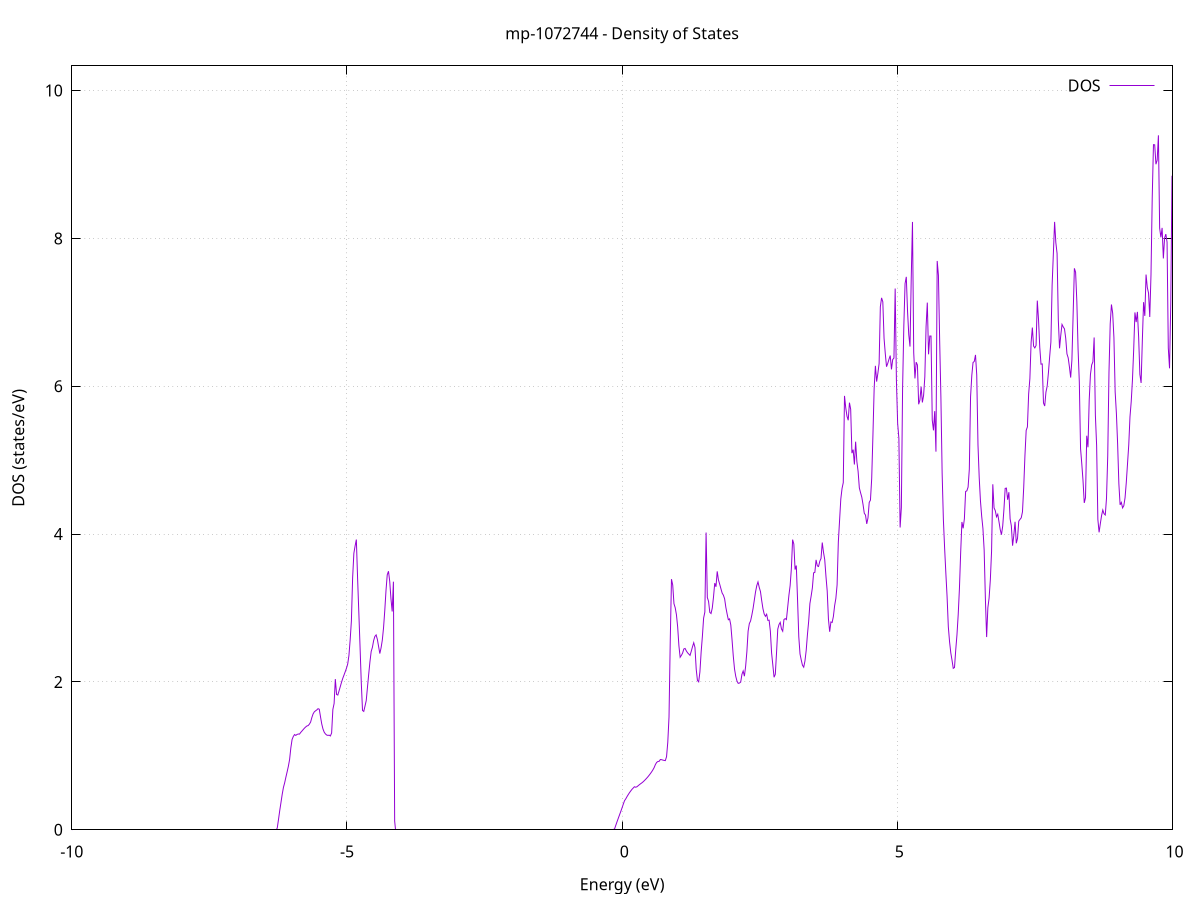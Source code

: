 set title 'mp-1072744 - Density of States'
set xlabel 'Energy (eV)'
set ylabel 'DOS (states/eV)'
set grid
set xrange [-10:10]
set yrange [0:10.334]
set xzeroaxis lt -1
set terminal png size 800,600
set output 'mp-1072744_dos_gnuplot.png'
plot '-' using 1:2 with lines title 'DOS'
-26.723900 0.000000
-26.701400 0.000000
-26.679000 0.000000
-26.656500 0.000000
-26.634100 0.000000
-26.611600 0.000000
-26.589200 0.000000
-26.566700 0.000000
-26.544200 0.000000
-26.521800 0.000000
-26.499300 0.000000
-26.476900 0.000000
-26.454400 0.000000
-26.432000 0.000000
-26.409500 0.000000
-26.387100 0.000000
-26.364600 0.000000
-26.342100 0.000000
-26.319700 0.000000
-26.297200 0.000000
-26.274800 0.000000
-26.252300 0.000000
-26.229900 0.000000
-26.207400 0.000000
-26.185000 0.000000
-26.162500 0.000000
-26.140000 0.000000
-26.117600 0.000000
-26.095100 0.000000
-26.072700 0.000000
-26.050200 0.000000
-26.027800 0.000000
-26.005300 0.000000
-25.982900 0.000000
-25.960400 0.000000
-25.937900 0.000000
-25.915500 0.000000
-25.893000 0.000000
-25.870600 0.000000
-25.848100 0.000000
-25.825700 0.000000
-25.803200 0.000000
-25.780800 0.000000
-25.758300 0.000000
-25.735800 0.000000
-25.713400 0.000000
-25.690900 0.000000
-25.668500 0.000000
-25.646000 0.000000
-25.623600 0.000000
-25.601100 0.000000
-25.578700 0.000000
-25.556200 0.000000
-25.533700 0.000000
-25.511300 0.000000
-25.488800 0.000000
-25.466400 0.000000
-25.443900 0.000000
-25.421500 0.000000
-25.399000 0.000000
-25.376600 0.000000
-25.354100 0.000000
-25.331600 0.000000
-25.309200 0.000000
-25.286700 0.000000
-25.264300 0.000000
-25.241800 0.000000
-25.219400 0.000000
-25.196900 0.000000
-25.174500 0.000000
-25.152000 0.000000
-25.129500 0.000000
-25.107100 0.000000
-25.084600 0.000000
-25.062200 0.000000
-25.039700 0.000000
-25.017300 0.000000
-24.994800 0.000000
-24.972400 0.000000
-24.949900 0.000000
-24.927400 0.000000
-24.905000 0.000000
-24.882500 0.000000
-24.860100 0.000000
-24.837600 0.000000
-24.815200 0.000000
-24.792700 0.000000
-24.770300 0.000000
-24.747800 0.000000
-24.725300 0.000000
-24.702900 0.000000
-24.680400 56.824900
-24.658000 87.672500
-24.635500 72.498700
-24.613100 77.170900
-24.590600 69.612600
-24.568200 32.044500
-24.545700 57.626400
-24.523200 23.156900
-24.500800 17.242300
-24.478300 3.954100
-24.455900 0.000000
-24.433400 0.000000
-24.411000 21.508300
-24.388500 22.389200
-24.366100 32.395800
-24.343600 0.000000
-24.321100 53.233300
-24.298700 35.852400
-24.276200 35.567600
-24.253800 21.779900
-24.231300 55.111400
-24.208900 55.398700
-24.186400 70.803100
-24.164000 33.515700
-24.141500 63.977500
-24.119000 0.000000
-24.096600 0.000000
-24.074100 0.000000
-24.051700 0.000000
-24.029200 0.000000
-24.006800 0.000000
-23.984300 0.000000
-23.961900 0.000000
-23.939400 0.000000
-23.916900 0.000000
-23.894500 0.000000
-23.872000 0.000000
-23.849600 0.000000
-23.827100 0.000000
-23.804700 0.000000
-23.782200 0.000000
-23.759800 0.000000
-23.737300 0.000000
-23.714800 0.000000
-23.692400 0.000000
-23.669900 0.000000
-23.647500 0.000000
-23.625000 0.000000
-23.602600 0.000000
-23.580100 0.000000
-23.557600 0.000000
-23.535200 0.000000
-23.512700 0.000000
-23.490300 0.000000
-23.467800 0.000000
-23.445400 0.000000
-23.422900 0.000000
-23.400500 0.000000
-23.378000 0.000000
-23.355500 0.000000
-23.333100 0.000000
-23.310600 0.000000
-23.288200 0.000000
-23.265700 0.000000
-23.243300 0.000000
-23.220800 0.000000
-23.198400 0.000000
-23.175900 0.000000
-23.153400 0.000000
-23.131000 0.000000
-23.108500 0.000000
-23.086100 0.000000
-23.063600 0.000000
-23.041200 0.000000
-23.018700 0.000000
-22.996300 0.000000
-22.973800 0.000000
-22.951300 0.000000
-22.928900 0.000000
-22.906400 0.000000
-22.884000 0.000000
-22.861500 0.000000
-22.839100 0.000000
-22.816600 0.000000
-22.794200 0.000000
-22.771700 0.000000
-22.749200 0.000000
-22.726800 0.000000
-22.704300 0.000000
-22.681900 0.000000
-22.659400 0.000000
-22.637000 0.000000
-22.614500 0.000000
-22.592100 0.000000
-22.569600 0.000000
-22.547100 0.000000
-22.524700 0.000000
-22.502200 0.000000
-22.479800 0.000000
-22.457300 0.000000
-22.434900 0.000000
-22.412400 0.000000
-22.390000 0.000000
-22.367500 0.000000
-22.345000 0.000000
-22.322600 0.000000
-22.300100 0.000000
-22.277700 0.000000
-22.255200 0.000000
-22.232800 0.000000
-22.210300 0.000000
-22.187900 0.000000
-22.165400 0.000000
-22.142900 0.000000
-22.120500 0.000000
-22.098000 0.000000
-22.075600 0.000000
-22.053100 0.000000
-22.030700 0.000000
-22.008200 0.000000
-21.985800 0.000000
-21.963300 0.000000
-21.940800 0.000000
-21.918400 0.000000
-21.895900 0.000000
-21.873500 0.000000
-21.851000 0.000000
-21.828600 0.000000
-21.806100 0.000000
-21.783700 0.000000
-21.761200 0.000000
-21.738700 0.000000
-21.716300 0.000000
-21.693800 0.000000
-21.671400 0.000000
-21.648900 0.000000
-21.626500 0.000000
-21.604000 0.000000
-21.581600 0.000000
-21.559100 0.000000
-21.536600 0.000000
-21.514200 0.000000
-21.491700 0.000000
-21.469300 0.000000
-21.446800 0.000000
-21.424400 0.000000
-21.401900 0.000000
-21.379500 0.000000
-21.357000 0.000000
-21.334500 0.000000
-21.312100 0.000000
-21.289600 0.000000
-21.267200 0.000000
-21.244700 0.000000
-21.222300 0.000000
-21.199800 0.000000
-21.177400 0.000000
-21.154900 0.000000
-21.132400 0.000000
-21.110000 0.000000
-21.087500 0.000000
-21.065100 0.000000
-21.042600 0.000000
-21.020200 0.000000
-20.997700 0.000000
-20.975300 0.000000
-20.952800 0.000000
-20.930300 0.000000
-20.907900 0.000000
-20.885400 0.000000
-20.863000 0.000000
-20.840500 0.000000
-20.818100 0.000000
-20.795600 0.000000
-20.773200 0.000000
-20.750700 0.000000
-20.728200 0.000000
-20.705800 0.000000
-20.683300 0.000000
-20.660900 0.000000
-20.638400 0.000000
-20.616000 0.000000
-20.593500 0.000000
-20.571000 0.000000
-20.548600 0.000000
-20.526100 0.000000
-20.503700 0.000000
-20.481200 0.000000
-20.458800 0.000000
-20.436300 0.000000
-20.413900 0.000000
-20.391400 0.000000
-20.368900 0.000000
-20.346500 0.000000
-20.324000 0.000000
-20.301600 0.000000
-20.279100 0.000000
-20.256700 0.000000
-20.234200 0.000000
-20.211800 0.000000
-20.189300 0.000000
-20.166800 0.000000
-20.144400 0.000000
-20.121900 0.000000
-20.099500 0.000000
-20.077000 0.000000
-20.054600 0.000000
-20.032100 0.000000
-20.009700 0.000000
-19.987200 0.000000
-19.964700 0.000000
-19.942300 0.000000
-19.919800 0.000000
-19.897400 0.000000
-19.874900 0.000000
-19.852500 0.000000
-19.830000 0.000000
-19.807600 0.000000
-19.785100 0.000000
-19.762600 0.000000
-19.740200 0.000000
-19.717700 0.000000
-19.695300 0.000000
-19.672800 0.000000
-19.650400 0.000000
-19.627900 0.000000
-19.605500 0.000000
-19.583000 0.000000
-19.560500 0.000000
-19.538100 0.000000
-19.515600 0.000000
-19.493200 0.000000
-19.470700 0.000000
-19.448300 0.000000
-19.425800 0.000000
-19.403400 0.000000
-19.380900 0.000000
-19.358400 0.000000
-19.336000 0.000000
-19.313500 0.000000
-19.291100 0.000000
-19.268600 0.000000
-19.246200 0.000000
-19.223700 0.000000
-19.201300 0.000000
-19.178800 0.000000
-19.156300 0.000000
-19.133900 0.000000
-19.111400 0.000000
-19.089000 0.000000
-19.066500 0.000000
-19.044100 0.000000
-19.021600 0.000000
-18.999200 0.000000
-18.976700 0.000000
-18.954200 0.000000
-18.931800 0.000000
-18.909300 0.000000
-18.886900 0.000000
-18.864400 0.000000
-18.842000 0.000000
-18.819500 0.000000
-18.797100 0.000000
-18.774600 0.000000
-18.752100 0.000000
-18.729700 0.000000
-18.707200 0.000000
-18.684800 0.000000
-18.662300 0.000000
-18.639900 0.000000
-18.617400 0.000000
-18.595000 0.000000
-18.572500 0.000000
-18.550000 0.000000
-18.527600 0.000000
-18.505100 0.000000
-18.482700 0.000000
-18.460200 0.000000
-18.437800 0.000000
-18.415300 0.000000
-18.392900 0.000000
-18.370400 0.000000
-18.347900 0.000000
-18.325500 0.000000
-18.303000 0.000000
-18.280600 0.000000
-18.258100 0.000000
-18.235700 0.000000
-18.213200 0.000000
-18.190800 0.000000
-18.168300 0.000000
-18.145800 0.000000
-18.123400 0.000000
-18.100900 0.000000
-18.078500 0.000000
-18.056000 0.000000
-18.033600 0.000000
-18.011100 0.000000
-17.988700 0.000000
-17.966200 0.000000
-17.943700 0.000000
-17.921300 0.000000
-17.898800 0.000000
-17.876400 0.000000
-17.853900 0.000000
-17.831500 0.000000
-17.809000 0.000000
-17.786600 0.000000
-17.764100 0.000000
-17.741600 0.000000
-17.719200 0.000000
-17.696700 0.000000
-17.674300 0.000000
-17.651800 0.000000
-17.629400 0.000000
-17.606900 0.000000
-17.584400 0.000000
-17.562000 0.000000
-17.539500 0.000000
-17.517100 0.000000
-17.494600 0.000000
-17.472200 0.000000
-17.449700 0.000000
-17.427300 0.000000
-17.404800 0.000000
-17.382300 0.000000
-17.359900 0.000000
-17.337400 0.000000
-17.315000 0.000000
-17.292500 0.000000
-17.270100 0.000000
-17.247600 0.000000
-17.225200 0.000000
-17.202700 0.000000
-17.180200 0.000000
-17.157800 0.000000
-17.135300 0.000000
-17.112900 0.000000
-17.090400 0.000000
-17.068000 0.000000
-17.045500 0.000000
-17.023100 0.000000
-17.000600 0.000000
-16.978100 0.000000
-16.955700 0.000000
-16.933200 0.000000
-16.910800 0.000000
-16.888300 0.000000
-16.865900 0.000000
-16.843400 0.000000
-16.821000 0.000000
-16.798500 0.000000
-16.776000 0.000000
-16.753600 0.000000
-16.731100 0.000000
-16.708700 0.000000
-16.686200 0.000000
-16.663800 0.000000
-16.641300 0.000000
-16.618900 0.000000
-16.596400 0.000000
-16.573900 0.000000
-16.551500 0.000000
-16.529000 0.000000
-16.506600 0.000000
-16.484100 0.000000
-16.461700 0.000000
-16.439200 0.000000
-16.416800 0.000000
-16.394300 0.000000
-16.371800 0.000000
-16.349400 0.000000
-16.326900 0.000000
-16.304500 0.000000
-16.282000 0.000000
-16.259600 0.000000
-16.237100 0.000000
-16.214700 0.000000
-16.192200 0.000000
-16.169700 0.000000
-16.147300 0.000000
-16.124800 0.000000
-16.102400 0.000000
-16.079900 0.000000
-16.057500 0.000000
-16.035000 0.000000
-16.012600 0.000000
-15.990100 0.000000
-15.967600 0.000000
-15.945200 0.000000
-15.922700 0.000000
-15.900300 0.000000
-15.877800 0.000000
-15.855400 0.000000
-15.832900 0.000000
-15.810500 0.000000
-15.788000 0.000000
-15.765500 0.000000
-15.743100 0.000000
-15.720600 0.000000
-15.698200 0.000000
-15.675700 0.000000
-15.653300 0.000000
-15.630800 0.000000
-15.608400 0.000000
-15.585900 0.000000
-15.563400 0.000000
-15.541000 0.000000
-15.518500 0.000000
-15.496100 0.000000
-15.473600 0.000000
-15.451200 0.000000
-15.428700 0.000000
-15.406300 0.000000
-15.383800 0.000000
-15.361300 0.000000
-15.338900 0.000000
-15.316400 0.000000
-15.294000 0.000000
-15.271500 0.000000
-15.249100 0.000000
-15.226600 0.000000
-15.204200 0.000000
-15.181700 0.000000
-15.159200 0.000000
-15.136800 0.000000
-15.114300 0.000000
-15.091900 0.000000
-15.069400 0.000000
-15.047000 0.000000
-15.024500 0.000000
-15.002100 0.000000
-14.979600 0.000000
-14.957100 0.000000
-14.934700 0.000000
-14.912200 0.000000
-14.889800 0.000000
-14.867300 0.000000
-14.844900 0.000000
-14.822400 0.000000
-14.800000 0.000000
-14.777500 0.000000
-14.755000 0.000000
-14.732600 0.000000
-14.710100 0.000000
-14.687700 0.000000
-14.665200 0.000000
-14.642800 0.000000
-14.620300 0.000000
-14.597900 0.000000
-14.575400 0.000000
-14.552900 0.000000
-14.530500 0.000000
-14.508000 0.000000
-14.485600 0.000000
-14.463100 0.000000
-14.440700 0.000000
-14.418200 0.000000
-14.395700 0.000000
-14.373300 0.000000
-14.350800 0.000000
-14.328400 0.000000
-14.305900 0.000000
-14.283500 0.000000
-14.261000 0.000000
-14.238600 0.000000
-14.216100 0.000000
-14.193600 0.000000
-14.171200 0.000000
-14.148700 0.000000
-14.126300 0.000000
-14.103800 0.000000
-14.081400 0.000000
-14.058900 0.000000
-14.036500 0.000000
-14.014000 0.000000
-13.991500 0.000000
-13.969100 0.000000
-13.946600 0.000000
-13.924200 0.000000
-13.901700 0.000000
-13.879300 0.000000
-13.856800 0.000000
-13.834400 0.000000
-13.811900 0.000000
-13.789400 0.000000
-13.767000 0.000000
-13.744500 0.000000
-13.722100 0.000000
-13.699600 0.000000
-13.677200 0.000000
-13.654700 0.000000
-13.632300 0.000000
-13.609800 0.000000
-13.587300 0.000000
-13.564900 0.000000
-13.542400 0.000000
-13.520000 0.000000
-13.497500 0.000000
-13.475100 0.000000
-13.452600 0.000000
-13.430200 0.000000
-13.407700 0.000000
-13.385200 0.000000
-13.362800 0.000000
-13.340300 0.000000
-13.317900 0.000000
-13.295400 0.000000
-13.273000 0.000000
-13.250500 0.000000
-13.228100 0.000000
-13.205600 0.000000
-13.183100 0.000000
-13.160700 0.000000
-13.138200 0.000000
-13.115800 0.000000
-13.093300 0.000000
-13.070900 0.000000
-13.048400 0.000000
-13.026000 0.000000
-13.003500 0.000000
-12.981000 0.000000
-12.958600 0.000000
-12.936100 0.000000
-12.913700 0.000000
-12.891200 0.000000
-12.868800 0.000000
-12.846300 0.000000
-12.823900 0.000000
-12.801400 0.000000
-12.778900 0.000000
-12.756500 0.000000
-12.734000 0.000000
-12.711600 0.000000
-12.689100 0.000000
-12.666700 0.000000
-12.644200 0.000000
-12.621800 0.000000
-12.599300 0.000000
-12.576800 0.000000
-12.554400 0.000000
-12.531900 0.000000
-12.509500 0.000000
-12.487000 0.000000
-12.464600 0.000000
-12.442100 0.000000
-12.419700 0.000000
-12.397200 0.000000
-12.374700 0.000000
-12.352300 0.000000
-12.329800 0.000000
-12.307400 0.000000
-12.284900 0.000000
-12.262500 0.000000
-12.240000 0.000000
-12.217600 0.000000
-12.195100 0.000000
-12.172600 0.000000
-12.150200 0.000000
-12.127700 0.000000
-12.105300 0.000000
-12.082800 0.000000
-12.060400 0.000000
-12.037900 0.000000
-12.015500 0.000000
-11.993000 0.000000
-11.970500 0.000000
-11.948100 0.000000
-11.925600 0.000000
-11.903200 0.000000
-11.880700 0.000000
-11.858300 0.000000
-11.835800 0.000000
-11.813400 0.000000
-11.790900 0.000000
-11.768400 0.000000
-11.746000 0.000000
-11.723500 0.000000
-11.701100 0.000000
-11.678600 0.000000
-11.656200 0.000000
-11.633700 0.000000
-11.611300 0.000000
-11.588800 0.000000
-11.566300 0.000000
-11.543900 0.000000
-11.521400 0.000000
-11.499000 0.000000
-11.476500 0.000000
-11.454100 0.000000
-11.431600 0.000000
-11.409100 0.000000
-11.386700 0.000000
-11.364200 0.000000
-11.341800 0.000000
-11.319300 0.000000
-11.296900 0.000000
-11.274400 0.000000
-11.252000 0.000000
-11.229500 0.000000
-11.207000 0.000000
-11.184600 0.000000
-11.162100 0.000000
-11.139700 0.000000
-11.117200 0.000000
-11.094800 0.000000
-11.072300 0.000000
-11.049900 0.000000
-11.027400 0.000000
-11.004900 0.000000
-10.982500 0.000000
-10.960000 0.000000
-10.937600 0.000000
-10.915100 0.000000
-10.892700 0.000000
-10.870200 0.000000
-10.847800 0.000000
-10.825300 0.000000
-10.802800 0.000000
-10.780400 0.000000
-10.757900 0.000000
-10.735500 0.000000
-10.713000 0.000000
-10.690600 0.000000
-10.668100 0.000000
-10.645700 0.000000
-10.623200 0.000000
-10.600700 0.000000
-10.578300 0.000000
-10.555800 0.000000
-10.533400 0.000000
-10.510900 0.000000
-10.488500 0.000000
-10.466000 0.000000
-10.443600 0.000000
-10.421100 0.000000
-10.398600 0.000000
-10.376200 0.000000
-10.353700 0.000000
-10.331300 0.000000
-10.308800 0.000000
-10.286400 0.000000
-10.263900 0.000000
-10.241500 0.000000
-10.219000 0.000000
-10.196500 0.000000
-10.174100 0.000000
-10.151600 0.000000
-10.129200 0.000000
-10.106700 0.000000
-10.084300 0.000000
-10.061800 0.000000
-10.039400 0.000000
-10.016900 0.000000
-9.994400 0.000000
-9.972000 0.000000
-9.949500 0.000000
-9.927100 0.000000
-9.904600 0.000000
-9.882200 0.000000
-9.859700 0.000000
-9.837300 0.000000
-9.814800 0.000000
-9.792300 0.000000
-9.769900 0.000000
-9.747400 0.000000
-9.725000 0.000000
-9.702500 0.000000
-9.680100 0.000000
-9.657600 0.000000
-9.635200 0.000000
-9.612700 0.000000
-9.590200 0.000000
-9.567800 0.000000
-9.545300 0.000000
-9.522900 0.000000
-9.500400 0.000000
-9.478000 0.000000
-9.455500 0.000000
-9.433100 0.000000
-9.410600 0.000000
-9.388100 0.000000
-9.365700 0.000000
-9.343200 0.000000
-9.320800 0.000000
-9.298300 0.000000
-9.275900 0.000000
-9.253400 0.000000
-9.231000 0.000000
-9.208500 0.000000
-9.186000 0.000000
-9.163600 0.000000
-9.141100 0.000000
-9.118700 0.000000
-9.096200 0.000000
-9.073800 0.000000
-9.051300 0.000000
-9.028900 0.000000
-9.006400 0.000000
-8.983900 0.000000
-8.961500 0.000000
-8.939000 0.000000
-8.916600 0.000000
-8.894100 0.000000
-8.871700 0.000000
-8.849200 0.000000
-8.826800 0.000000
-8.804300 0.000000
-8.781800 0.000000
-8.759400 0.000000
-8.736900 0.000000
-8.714500 0.000000
-8.692000 0.000000
-8.669600 0.000000
-8.647100 0.000000
-8.624700 0.000000
-8.602200 0.000000
-8.579700 0.000000
-8.557300 0.000000
-8.534800 0.000000
-8.512400 0.000000
-8.489900 0.000000
-8.467500 0.000000
-8.445000 0.000000
-8.422500 0.000000
-8.400100 0.000000
-8.377600 0.000000
-8.355200 0.000000
-8.332700 0.000000
-8.310300 0.000000
-8.287800 0.000000
-8.265400 0.000000
-8.242900 0.000000
-8.220400 0.000000
-8.198000 0.000000
-8.175500 0.000000
-8.153100 0.000000
-8.130600 0.000000
-8.108200 0.000000
-8.085700 0.000000
-8.063300 0.000000
-8.040800 0.000000
-8.018300 0.000000
-7.995900 0.000000
-7.973400 0.000000
-7.951000 0.000000
-7.928500 0.000000
-7.906100 0.000000
-7.883600 0.000000
-7.861200 0.000000
-7.838700 0.000000
-7.816200 0.000000
-7.793800 0.000000
-7.771300 0.000000
-7.748900 0.000000
-7.726400 0.000000
-7.704000 0.000000
-7.681500 0.000000
-7.659100 0.000000
-7.636600 0.000000
-7.614100 0.000000
-7.591700 0.000000
-7.569200 0.000000
-7.546800 0.000000
-7.524300 0.000000
-7.501900 0.000000
-7.479400 0.000000
-7.457000 0.000000
-7.434500 0.000000
-7.412000 0.000000
-7.389600 0.000000
-7.367100 0.000000
-7.344700 0.000000
-7.322200 0.000000
-7.299800 0.000000
-7.277300 0.000000
-7.254900 0.000000
-7.232400 0.000000
-7.209900 0.000000
-7.187500 0.000000
-7.165000 0.000000
-7.142600 0.000000
-7.120100 0.000000
-7.097700 0.000000
-7.075200 0.000000
-7.052800 0.000000
-7.030300 0.000000
-7.007800 0.000000
-6.985400 0.000000
-6.962900 0.000000
-6.940500 0.000000
-6.918000 0.000000
-6.895600 0.000000
-6.873100 0.000000
-6.850700 0.000000
-6.828200 0.000000
-6.805700 0.000000
-6.783300 0.000000
-6.760800 0.000000
-6.738400 0.000000
-6.715900 0.000000
-6.693500 0.000000
-6.671000 0.000000
-6.648600 0.000000
-6.626100 0.000000
-6.603600 0.000000
-6.581200 0.000000
-6.558700 0.000000
-6.536300 0.000000
-6.513800 0.000000
-6.491400 0.000000
-6.468900 0.000000
-6.446500 0.000000
-6.424000 0.000000
-6.401500 0.000000
-6.379100 0.000000
-6.356600 0.000000
-6.334200 0.000000
-6.311700 0.000000
-6.289300 0.000000
-6.266800 0.024900
-6.244400 0.137500
-6.221900 0.258400
-6.199400 0.367200
-6.177000 0.478200
-6.154500 0.572900
-6.132100 0.635500
-6.109600 0.712200
-6.087200 0.783900
-6.064700 0.859300
-6.042300 0.951500
-6.019800 1.108000
-5.997300 1.221000
-5.974900 1.262300
-5.952400 1.288100
-5.930000 1.276700
-5.907500 1.289600
-5.885100 1.295500
-5.862600 1.294200
-5.840200 1.317100
-5.817700 1.336100
-5.795200 1.355500
-5.772800 1.374300
-5.750300 1.390700
-5.727900 1.404400
-5.705400 1.409500
-5.683000 1.428800
-5.660500 1.457300
-5.638100 1.518400
-5.615600 1.567500
-5.593100 1.595600
-5.570700 1.609300
-5.548200 1.621400
-5.525800 1.638100
-5.503300 1.630800
-5.480900 1.528700
-5.458400 1.431900
-5.436000 1.363900
-5.413500 1.319900
-5.391000 1.296500
-5.368600 1.281700
-5.346100 1.276700
-5.323700 1.279900
-5.301200 1.269100
-5.278800 1.309600
-5.256300 1.627600
-5.233800 1.707600
-5.211400 2.038700
-5.188900 1.830200
-5.166500 1.822600
-5.144000 1.878100
-5.121600 1.936300
-5.099100 1.995200
-5.076700 2.047900
-5.054200 2.092600
-5.031700 2.137800
-5.009300 2.185100
-4.986800 2.242100
-4.964400 2.357900
-4.941900 2.568900
-4.919500 2.826000
-4.897000 3.413000
-4.874600 3.741600
-4.852100 3.840100
-4.829600 3.926100
-4.807200 3.409800
-4.784700 2.940400
-4.762300 2.474500
-4.739800 1.987600
-4.717400 1.614000
-4.694900 1.601200
-4.672500 1.672300
-4.650000 1.747200
-4.627500 1.927600
-4.605100 2.104200
-4.582600 2.273300
-4.560200 2.411500
-4.537700 2.468500
-4.515300 2.559600
-4.492800 2.615800
-4.470400 2.636100
-4.447900 2.576400
-4.425400 2.479900
-4.403000 2.383600
-4.380500 2.460100
-4.358100 2.564700
-4.335600 2.731500
-4.313200 2.964200
-4.290700 3.237900
-4.268300 3.449400
-4.245800 3.497500
-4.223300 3.362200
-4.200900 3.126700
-4.178400 2.953200
-4.156000 3.355900
-4.133500 0.118000
-4.111100 0.000000
-4.088600 0.000000
-4.066200 0.000000
-4.043700 0.000000
-4.021200 0.000000
-3.998800 0.000000
-3.976300 0.000000
-3.953900 0.000000
-3.931400 0.000000
-3.909000 0.000000
-3.886500 0.000000
-3.864100 0.000000
-3.841600 0.000000
-3.819100 0.000000
-3.796700 0.000000
-3.774200 0.000000
-3.751800 0.000000
-3.729300 0.000000
-3.706900 0.000000
-3.684400 0.000000
-3.662000 0.000000
-3.639500 0.000000
-3.617000 0.000000
-3.594600 0.000000
-3.572100 0.000000
-3.549700 0.000000
-3.527200 0.000000
-3.504800 0.000000
-3.482300 0.000000
-3.459900 0.000000
-3.437400 0.000000
-3.414900 0.000000
-3.392500 0.000000
-3.370000 0.000000
-3.347600 0.000000
-3.325100 0.000000
-3.302700 0.000000
-3.280200 0.000000
-3.257800 0.000000
-3.235300 0.000000
-3.212800 0.000000
-3.190400 0.000000
-3.167900 0.000000
-3.145500 0.000000
-3.123000 0.000000
-3.100600 0.000000
-3.078100 0.000000
-3.055700 0.000000
-3.033200 0.000000
-3.010700 0.000000
-2.988300 0.000000
-2.965800 0.000000
-2.943400 0.000000
-2.920900 0.000000
-2.898500 0.000000
-2.876000 0.000000
-2.853600 0.000000
-2.831100 0.000000
-2.808600 0.000000
-2.786200 0.000000
-2.763700 0.000000
-2.741300 0.000000
-2.718800 0.000000
-2.696400 0.000000
-2.673900 0.000000
-2.651500 0.000000
-2.629000 0.000000
-2.606500 0.000000
-2.584100 0.000000
-2.561600 0.000000
-2.539200 0.000000
-2.516700 0.000000
-2.494300 0.000000
-2.471800 0.000000
-2.449400 0.000000
-2.426900 0.000000
-2.404400 0.000000
-2.382000 0.000000
-2.359500 0.000000
-2.337100 0.000000
-2.314600 0.000000
-2.292200 0.000000
-2.269700 0.000000
-2.247200 0.000000
-2.224800 0.000000
-2.202300 0.000000
-2.179900 0.000000
-2.157400 0.000000
-2.135000 0.000000
-2.112500 0.000000
-2.090100 0.000000
-2.067600 0.000000
-2.045100 0.000000
-2.022700 0.000000
-2.000200 0.000000
-1.977800 0.000000
-1.955300 0.000000
-1.932900 0.000000
-1.910400 0.000000
-1.888000 0.000000
-1.865500 0.000000
-1.843000 0.000000
-1.820600 0.000000
-1.798100 0.000000
-1.775700 0.000000
-1.753200 0.000000
-1.730800 0.000000
-1.708300 0.000000
-1.685900 0.000000
-1.663400 0.000000
-1.640900 0.000000
-1.618500 0.000000
-1.596000 0.000000
-1.573600 0.000000
-1.551100 0.000000
-1.528700 0.000000
-1.506200 0.000000
-1.483800 0.000000
-1.461300 0.000000
-1.438800 0.000000
-1.416400 0.000000
-1.393900 0.000000
-1.371500 0.000000
-1.349000 0.000000
-1.326600 0.000000
-1.304100 0.000000
-1.281700 0.000000
-1.259200 0.000000
-1.236700 0.000000
-1.214300 0.000000
-1.191800 0.000000
-1.169400 0.000000
-1.146900 0.000000
-1.124500 0.000000
-1.102000 0.000000
-1.079600 0.000000
-1.057100 0.000000
-1.034600 0.000000
-1.012200 0.000000
-0.989700 0.000000
-0.967300 0.000000
-0.944800 0.000000
-0.922400 0.000000
-0.899900 0.000000
-0.877500 0.000000
-0.855000 0.000000
-0.832500 0.000000
-0.810100 0.000000
-0.787600 0.000000
-0.765200 0.000000
-0.742700 0.000000
-0.720300 0.000000
-0.697800 0.000000
-0.675400 0.000000
-0.652900 0.000000
-0.630400 0.000000
-0.608000 0.000000
-0.585500 0.000000
-0.563100 0.000000
-0.540600 0.000000
-0.518200 0.000000
-0.495700 0.000000
-0.473300 0.000000
-0.450800 0.000000
-0.428300 0.000000
-0.405900 0.000000
-0.383400 0.000000
-0.361000 0.000000
-0.338500 0.000000
-0.316100 0.000000
-0.293600 0.000000
-0.271200 0.000000
-0.248700 0.000000
-0.226200 0.000000
-0.203800 0.000000
-0.181300 0.000000
-0.158900 0.000000
-0.136400 0.014300
-0.114000 0.063500
-0.091500 0.111500
-0.069100 0.158000
-0.046600 0.203800
-0.024100 0.249500
-0.001700 0.296900
0.020800 0.346100
0.043200 0.393500
0.065700 0.418100
0.088100 0.448100
0.110600 0.475800
0.133000 0.501500
0.155500 0.524600
0.178000 0.546600
0.200400 0.564200
0.222900 0.581900
0.245300 0.575600
0.267800 0.581600
0.290200 0.595500
0.312700 0.609600
0.335100 0.622400
0.357600 0.634300
0.380100 0.648100
0.402500 0.664200
0.425000 0.681100
0.447400 0.699200
0.469900 0.718400
0.492300 0.739300
0.514800 0.761500
0.537200 0.785100
0.559700 0.811700
0.582200 0.842100
0.604600 0.882900
0.627100 0.911100
0.649500 0.923700
0.672000 0.925900
0.694400 0.950200
0.716900 0.948300
0.739300 0.942700
0.761800 0.938600
0.784300 0.935600
0.806700 0.988200
0.829200 1.183800
0.851600 1.526800
0.874100 2.555400
0.896500 3.390300
0.919000 3.311000
0.941500 3.058700
0.963900 3.004500
0.986400 2.909700
1.008800 2.744200
1.031300 2.490500
1.053700 2.333800
1.076200 2.358900
1.098600 2.390800
1.121100 2.446200
1.143600 2.453100
1.166000 2.420100
1.188500 2.394700
1.210900 2.377300
1.233400 2.359300
1.255800 2.414300
1.278300 2.476000
1.300700 2.530000
1.323200 2.465500
1.345700 2.173600
1.368100 2.020200
1.390600 2.001500
1.413000 2.134700
1.435500 2.404900
1.457900 2.615400
1.480400 2.863800
1.502800 2.945000
1.525300 4.021300
1.547800 3.142500
1.570200 3.089700
1.592700 2.941200
1.615100 2.925400
1.637600 2.999200
1.660000 3.148600
1.682500 3.336500
1.704900 3.287200
1.727400 3.495900
1.749900 3.380000
1.772300 3.323100
1.794800 3.261200
1.817200 3.201900
1.839700 3.173500
1.862100 3.123600
1.884600 3.008100
1.907000 2.920700
1.929500 2.841600
1.952000 2.852700
1.974400 2.769600
1.996900 2.570200
2.019300 2.350700
2.041800 2.174900
2.064200 2.075800
2.086700 2.011400
2.109100 1.980700
2.131600 1.984900
2.154100 1.997800
2.176500 2.102500
2.199000 2.148500
2.221400 2.077500
2.243900 2.212300
2.266300 2.409200
2.288800 2.687100
2.311200 2.789500
2.333700 2.824900
2.356200 2.903100
2.378600 2.992200
2.401100 3.104800
2.423500 3.216700
2.446000 3.302200
2.468400 3.353000
2.490900 3.279100
2.513300 3.222500
2.535800 3.100400
2.558300 2.991200
2.580700 2.919200
2.603200 2.887500
2.625600 2.915900
2.648100 2.832600
2.670500 2.835300
2.693000 2.687100
2.715400 2.392900
2.737900 2.228700
2.760400 2.063400
2.782800 2.102900
2.805300 2.395500
2.827700 2.714500
2.850200 2.776400
2.872600 2.806000
2.895100 2.716100
2.917500 2.685900
2.940000 2.843900
2.962500 2.856600
2.984900 2.843400
3.007400 3.007000
3.029800 3.170500
3.052300 3.302900
3.074700 3.531300
3.097200 3.925300
3.119600 3.865400
3.142100 3.520000
3.164600 3.574400
3.187000 3.115600
3.209500 2.611700
3.231900 2.378400
3.254400 2.296400
3.276800 2.225100
3.299300 2.199400
3.321700 2.283100
3.344200 2.425900
3.366700 2.639600
3.389100 2.819000
3.411600 3.059200
3.434000 3.161200
3.456500 3.272400
3.478900 3.476000
3.501400 3.481300
3.523800 3.651100
3.546300 3.569900
3.568800 3.562000
3.591200 3.631900
3.613700 3.670800
3.636100 3.885600
3.658600 3.753900
3.681000 3.654700
3.703500 3.427200
3.725900 3.230600
3.748400 2.850600
3.770900 2.678600
3.793300 2.811200
3.815800 2.804700
3.838200 2.885200
3.860700 3.030400
3.883100 3.129000
3.905600 3.312100
3.928100 3.892500
3.950500 4.181500
3.973000 4.474300
3.995400 4.616000
4.017900 4.696600
4.040300 5.869700
4.062800 5.709300
4.085200 5.595200
4.107700 5.539700
4.130200 5.778000
4.152600 5.688300
4.175100 5.094700
4.197500 5.142300
4.220000 4.941400
4.242400 5.249800
4.264900 4.981400
4.287300 4.848600
4.309800 4.624700
4.332300 4.559200
4.354700 4.499200
4.377200 4.399100
4.399600 4.282500
4.422100 4.256700
4.444500 4.138200
4.467000 4.219800
4.489400 4.428600
4.511900 4.459600
4.534400 4.751800
4.556800 5.336000
4.579300 5.974600
4.601700 6.276500
4.624200 6.062900
4.646600 6.175500
4.669100 6.307100
4.691500 7.074600
4.714000 7.195700
4.736500 7.141600
4.758900 6.648900
4.781400 6.440500
4.803800 6.264500
4.826300 6.310500
4.848700 6.365300
4.871200 6.415200
4.893600 6.228200
4.916100 6.361800
4.938600 6.381700
4.961000 7.322200
4.983500 6.078700
5.005900 5.497500
5.028400 5.295300
5.050800 4.089400
5.073300 4.358900
5.095700 5.971400
5.118200 6.813800
5.140700 7.388800
5.163100 7.479900
5.185600 7.015100
5.208000 6.697500
5.230500 6.536500
5.252900 7.462000
5.275400 8.222900
5.297800 6.455300
5.320300 6.106000
5.342800 6.325800
5.365200 6.287800
5.387700 5.756200
5.410100 5.812300
5.432600 5.995000
5.455000 5.780900
5.477500 5.877000
5.499900 6.127900
5.522400 6.806300
5.544900 7.131400
5.567300 6.432000
5.589800 6.679400
5.612200 6.679100
5.634700 5.541800
5.657100 5.403500
5.679600 5.663400
5.702000 5.114900
5.724500 7.694700
5.747000 7.499800
5.769400 6.617300
5.791900 5.851400
5.814300 4.821800
5.836800 4.198500
5.859200 3.813500
5.881700 3.471800
5.904100 3.155300
5.926600 2.746700
5.949100 2.544200
5.971500 2.394300
5.994000 2.293100
6.016400 2.183900
6.038900 2.194900
6.061300 2.433800
6.083800 2.637400
6.106200 2.909600
6.128700 3.265200
6.151200 3.753200
6.173600 4.163800
6.196100 4.078400
6.218500 4.207200
6.241000 4.576400
6.263400 4.585000
6.285900 4.635600
6.308300 4.877600
6.330800 5.856700
6.353300 6.146300
6.375700 6.320700
6.398200 6.336100
6.420600 6.423900
6.443100 6.152600
6.465500 5.208400
6.488000 4.763800
6.510400 4.450000
6.532900 4.242000
6.555400 4.076500
6.577800 3.783300
6.600300 3.122000
6.622700 2.607500
6.645200 3.003800
6.667600 3.135100
6.690100 3.382500
6.712500 3.767900
6.735000 4.674000
6.757500 4.354400
6.779900 4.317800
6.802400 4.233900
6.824800 4.268600
6.847300 4.167300
6.869700 4.060700
6.892200 3.991900
6.914700 4.107800
6.937100 4.333100
6.959600 4.618300
6.982000 4.622200
7.004500 4.464800
7.026900 4.566700
7.049400 4.206000
7.071800 4.110400
7.094300 3.843300
7.116800 3.983400
7.139200 4.167000
7.161700 3.875800
7.184100 3.941900
7.206600 4.174900
7.229000 4.198700
7.251500 4.220100
7.273900 4.300200
7.296400 4.627300
7.318900 5.062600
7.341300 5.403200
7.363800 5.450000
7.386200 5.895800
7.408700 6.104100
7.431100 6.593400
7.453600 6.793900
7.476000 6.543200
7.498500 6.518500
7.521000 6.552000
7.543400 7.158100
7.565900 6.897900
7.588300 6.526800
7.610800 6.298500
7.633200 6.301900
7.655700 5.774000
7.678100 5.732500
7.700600 5.920500
7.723100 6.002200
7.745500 6.183100
7.768000 6.400300
7.790400 6.598900
7.812900 7.370100
7.835300 7.792800
7.857800 8.223700
7.880200 7.943600
7.902700 7.796600
7.925200 6.898700
7.947600 6.513000
7.970100 6.690900
7.992500 6.836200
8.015000 6.802800
8.037400 6.776200
8.059900 6.648800
8.082300 6.437800
8.104800 6.384100
8.127300 6.261300
8.149700 6.117900
8.172200 6.354200
8.194600 6.971400
8.217100 7.595200
8.239500 7.541800
8.262000 7.144200
8.284400 6.502500
8.306900 6.055600
8.329400 5.156000
8.351800 4.950200
8.374300 4.721500
8.396700 4.421900
8.419200 4.492300
8.441600 5.330400
8.464100 5.174600
8.486500 5.810700
8.509000 6.157800
8.531500 6.287800
8.553900 6.331500
8.576400 6.660000
8.598800 5.608200
8.621300 5.199200
8.643700 4.198800
8.666200 4.024000
8.688600 4.140800
8.711100 4.250000
8.733600 4.326100
8.756000 4.275100
8.778500 4.258500
8.800900 4.484600
8.823400 5.058500
8.845800 6.189800
8.868300 6.845200
8.890700 7.105900
8.913200 6.987300
8.935700 6.657000
8.958100 5.924400
8.980600 5.633700
9.003000 5.218700
9.025500 4.681100
9.047900 4.395700
9.070400 4.428600
9.092800 4.354300
9.115300 4.383400
9.137800 4.491100
9.160200 4.696500
9.182700 4.950900
9.205100 5.206200
9.227600 5.586600
9.250000 5.792800
9.272500 6.087000
9.294900 6.496400
9.317400 6.998500
9.339900 6.868400
9.362300 7.006100
9.384800 6.666500
9.407200 6.160900
9.429700 6.044700
9.452100 6.619900
9.474600 7.137900
9.497000 6.952000
9.519500 7.510700
9.542000 7.337000
9.564400 7.261700
9.586900 6.937300
9.609300 7.510100
9.631800 8.552200
9.654200 9.268300
9.676700 9.266100
9.699100 9.003300
9.721600 9.058100
9.744100 9.394600
9.766500 8.139400
9.789000 8.015400
9.811400 8.142400
9.833900 7.728700
9.856300 8.005000
9.878800 8.058200
9.901200 7.949500
9.923700 6.517300
9.946200 6.242800
9.968600 7.128900
9.991100 8.847600
10.013500 8.148600
10.036000 8.531800
10.058400 11.312900
10.080900 9.992600
10.103400 10.359600
10.125800 10.280500
10.148300 8.385800
10.170700 7.413700
10.193200 7.130000
10.215600 7.196100
10.238100 6.309100
10.260500 6.232200
10.283000 6.642900
10.305500 7.121400
10.327900 7.531900
10.350400 7.358300
10.372800 6.897600
10.395300 5.997000
10.417700 5.867400
10.440200 5.856600
10.462600 5.171000
10.485100 4.810000
10.507600 4.580100
10.530000 4.537000
10.552500 4.444100
10.574900 4.101400
10.597400 3.777400
10.619800 3.695600
10.642300 3.625000
10.664700 3.642000
10.687200 3.747300
10.709700 3.933400
10.732100 4.144100
10.754600 4.308600
10.777000 4.498800
10.799500 4.617000
10.821900 4.770600
10.844400 4.808000
10.866800 4.801300
10.889300 4.572300
10.911800 4.478700
10.934200 4.231900
10.956700 4.119800
10.979100 4.253100
11.001600 4.354300
11.024000 4.428200
11.046500 4.494500
11.068900 4.603400
11.091400 4.808300
11.113900 4.741200
11.136300 4.852100
11.158800 4.707100
11.181200 4.534900
11.203700 4.417400
11.226100 4.368400
11.248600 4.329600
11.271000 4.126100
11.293500 4.071700
11.316000 4.093700
11.338400 4.084500
11.360900 3.965200
11.383300 4.058900
11.405800 4.256900
11.428200 4.402700
11.450700 4.542500
11.473100 4.735500
11.495600 5.038800
11.518100 5.158400
11.540500 5.279100
11.563000 5.135100
11.585400 5.088900
11.607900 4.949900
11.630300 4.746000
11.652800 4.635000
11.675200 4.557000
11.697700 4.498400
11.720200 4.526200
11.742600 4.731400
11.765100 4.880700
11.787500 4.985100
11.810000 5.042700
11.832400 5.104700
11.854900 5.220300
11.877300 4.938700
11.899800 4.604800
11.922300 4.208500
11.944700 3.815200
11.967200 3.681900
11.989600 3.709600
12.012100 3.842000
12.034500 3.985800
12.057000 4.136700
12.079400 4.252900
12.101900 4.410300
12.124400 4.730700
12.146800 5.111200
12.169300 5.366100
12.191700 5.575800
12.214200 5.596200
12.236600 5.260700
12.259100 5.007900
12.281500 4.861800
12.304000 5.009200
12.326500 4.808200
12.348900 4.641800
12.371400 4.339600
12.393800 4.136100
12.416300 4.121900
12.438700 4.062100
12.461200 4.092800
12.483600 4.083500
12.506100 4.052100
12.528600 4.010000
12.551000 4.019200
12.573500 4.033700
12.595900 3.964200
12.618400 3.941700
12.640800 3.962800
12.663300 3.952800
12.685700 3.936600
12.708200 4.017100
12.730700 4.186900
12.753100 4.409800
12.775600 4.492000
12.798000 4.490500
12.820500 4.639700
12.842900 4.826300
12.865400 5.011200
12.887800 4.969700
12.910300 5.034500
12.932800 4.562100
12.955200 4.290000
12.977700 4.125400
13.000100 4.019900
13.022600 3.831900
13.045000 3.713100
13.067500 3.659100
13.090000 3.572200
13.112400 3.449200
13.134900 3.331500
13.157300 3.209000
13.179800 3.212800
13.202200 3.132900
13.224700 3.012300
13.247100 2.880000
13.269600 2.734500
13.292100 2.638200
13.314500 2.751400
13.337000 2.608400
13.359400 2.435900
13.381900 2.652500
13.404300 3.123100
13.426800 3.679500
13.449200 3.921300
13.471700 4.542900
13.494200 4.969200
13.516600 4.895700
13.539100 4.982800
13.561500 4.933700
13.584000 4.613300
13.606400 4.388400
13.628900 4.060600
13.651300 3.854500
13.673800 3.959000
13.696300 4.114500
13.718700 4.301900
13.741200 4.550600
13.763600 4.675800
13.786100 4.681000
13.808500 4.805400
13.831000 4.879700
13.853400 4.829400
13.875900 4.652200
13.898400 4.746300
13.920800 4.581000
13.943300 4.268100
13.965700 4.399900
13.988200 4.632700
14.010600 4.271000
14.033100 4.460500
14.055500 4.132400
14.078000 3.959200
14.100500 3.620300
14.122900 3.451500
14.145400 3.405200
14.167800 3.176200
14.190300 3.173200
14.212700 3.179500
14.235200 3.214500
14.257600 3.363700
14.280100 3.542600
14.302600 3.433700
14.325000 3.458400
14.347500 3.363200
14.369900 3.454800
14.392400 3.700700
14.414800 3.892500
14.437300 3.890200
14.459700 3.917400
14.482200 3.986300
14.504700 4.057300
14.527100 3.880500
14.549600 3.777600
14.572000 3.614400
14.594500 3.494500
14.616900 3.426400
14.639400 3.395800
14.661800 3.495300
14.684300 3.737500
14.706800 4.025400
14.729200 3.845700
14.751700 3.813900
14.774100 3.715600
14.796600 3.654600
14.819000 3.674000
14.841500 3.689900
14.863900 3.660700
14.886400 3.624300
14.908900 3.543100
14.931300 3.475700
14.953800 3.453100
14.976200 3.498600
14.998700 3.527500
15.021100 3.547100
15.043600 3.587100
15.066000 3.634200
15.088500 3.651700
15.111000 3.640000
15.133400 3.581600
15.155900 3.555500
15.178300 3.562200
15.200800 3.590600
15.223200 3.602400
15.245700 3.583900
15.268100 3.535100
15.290600 3.430400
15.313100 3.287400
15.335500 3.169900
15.358000 2.843800
15.380400 2.683100
15.402900 2.598900
15.425300 2.482100
15.447800 2.362800
15.470200 2.248500
15.492700 2.044000
15.515200 1.888200
15.537600 1.578200
15.560100 1.392400
15.582500 1.218200
15.605000 1.062500
15.627400 0.925500
15.649900 0.803700
15.672300 0.707900
15.694800 0.640300
15.717300 0.562800
15.739700 0.473400
15.762200 0.418200
15.784600 0.345500
15.807100 0.271100
15.829500 0.199900
15.852000 0.138700
15.874400 0.117500
15.896900 0.104800
15.919400 0.084200
15.941800 0.066000
15.964300 0.052400
15.986700 0.041400
16.009200 0.031700
16.031600 0.023200
16.054100 0.015800
16.076600 0.009700
16.099000 0.004700
16.121500 0.001300
16.143900 0.000000
16.166400 0.000000
16.188800 0.000000
16.211300 0.000000
16.233700 0.000000
16.256200 0.000000
16.278700 0.000000
16.301100 0.000000
16.323600 0.000000
16.346000 0.000000
16.368500 0.000000
16.390900 0.000000
16.413400 0.000000
16.435800 0.000000
16.458300 0.000000
16.480800 0.000000
16.503200 0.000000
16.525700 0.000000
16.548100 0.000000
16.570600 0.000000
16.593000 0.000000
16.615500 0.000000
16.637900 0.000000
16.660400 0.000000
16.682900 0.000000
16.705300 0.000000
16.727800 0.000000
16.750200 0.000000
16.772700 0.000000
16.795100 0.000000
16.817600 0.000000
16.840000 0.000000
16.862500 0.000000
16.885000 0.000000
16.907400 0.000000
16.929900 0.000000
16.952300 0.000000
16.974800 0.000000
16.997200 0.000000
17.019700 0.000000
17.042100 0.000000
17.064600 0.000000
17.087100 0.000000
17.109500 0.000000
17.132000 0.000000
17.154400 0.000000
17.176900 0.000000
17.199300 0.000000
17.221800 0.000000
17.244200 0.000000
17.266700 0.000000
17.289200 0.000000
17.311600 0.000000
17.334100 0.000000
17.356500 0.000000
17.379000 0.000000
17.401400 0.000000
17.423900 0.000000
17.446300 0.000000
17.468800 0.000000
17.491300 0.000000
17.513700 0.000000
17.536200 0.000000
17.558600 0.000000
17.581100 0.000000
17.603500 0.000000
17.626000 0.000000
17.648400 0.000000
17.670900 0.000000
17.693400 0.000000
17.715800 0.000000
17.738300 0.000000
17.760700 0.000000
17.783200 0.000000
17.805600 0.000000
17.828100 0.000000
17.850500 0.000000
17.873000 0.000000
17.895500 0.000000
17.917900 0.000000
17.940400 0.000000
17.962800 0.000000
17.985300 0.000000
18.007700 0.000000
18.030200 0.000000
18.052600 0.000000
18.075100 0.000000
18.097600 0.000000
18.120000 0.000000
18.142500 0.000000
18.164900 0.000000
18.187400 0.000000
e
